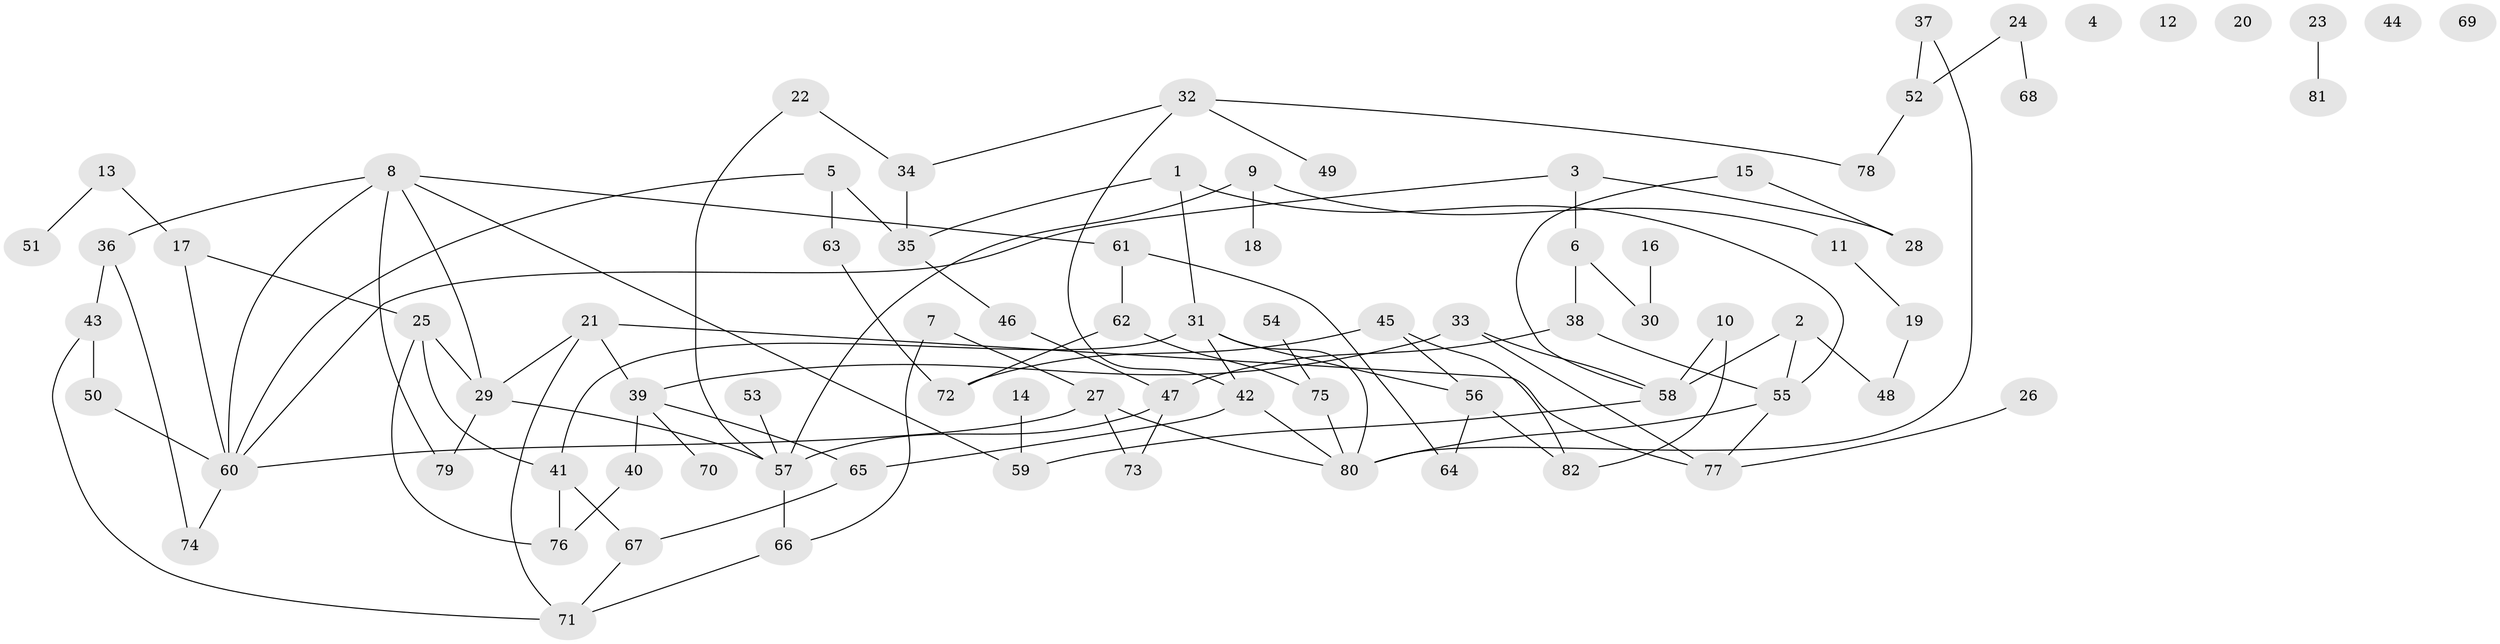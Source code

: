// coarse degree distribution, {0: 0.25, 2: 0.125, 1: 0.20833333333333334, 4: 0.041666666666666664, 3: 0.16666666666666666, 5: 0.125, 8: 0.041666666666666664, 6: 0.041666666666666664}
// Generated by graph-tools (version 1.1) at 2025/42/03/04/25 21:42:34]
// undirected, 82 vertices, 110 edges
graph export_dot {
graph [start="1"]
  node [color=gray90,style=filled];
  1;
  2;
  3;
  4;
  5;
  6;
  7;
  8;
  9;
  10;
  11;
  12;
  13;
  14;
  15;
  16;
  17;
  18;
  19;
  20;
  21;
  22;
  23;
  24;
  25;
  26;
  27;
  28;
  29;
  30;
  31;
  32;
  33;
  34;
  35;
  36;
  37;
  38;
  39;
  40;
  41;
  42;
  43;
  44;
  45;
  46;
  47;
  48;
  49;
  50;
  51;
  52;
  53;
  54;
  55;
  56;
  57;
  58;
  59;
  60;
  61;
  62;
  63;
  64;
  65;
  66;
  67;
  68;
  69;
  70;
  71;
  72;
  73;
  74;
  75;
  76;
  77;
  78;
  79;
  80;
  81;
  82;
  1 -- 31;
  1 -- 35;
  1 -- 55;
  2 -- 48;
  2 -- 55;
  2 -- 58;
  3 -- 6;
  3 -- 28;
  3 -- 60;
  5 -- 35;
  5 -- 60;
  5 -- 63;
  6 -- 30;
  6 -- 38;
  7 -- 27;
  7 -- 66;
  8 -- 29;
  8 -- 36;
  8 -- 59;
  8 -- 60;
  8 -- 61;
  8 -- 79;
  9 -- 11;
  9 -- 18;
  9 -- 57;
  10 -- 58;
  10 -- 82;
  11 -- 19;
  13 -- 17;
  13 -- 51;
  14 -- 59;
  15 -- 28;
  15 -- 58;
  16 -- 30;
  17 -- 25;
  17 -- 60;
  19 -- 48;
  21 -- 29;
  21 -- 39;
  21 -- 71;
  21 -- 77;
  22 -- 34;
  22 -- 57;
  23 -- 81;
  24 -- 52;
  24 -- 68;
  25 -- 29;
  25 -- 41;
  25 -- 76;
  26 -- 77;
  27 -- 60;
  27 -- 73;
  27 -- 80;
  29 -- 57;
  29 -- 79;
  31 -- 41;
  31 -- 42;
  31 -- 56;
  31 -- 80;
  32 -- 34;
  32 -- 42;
  32 -- 49;
  32 -- 78;
  33 -- 39;
  33 -- 58;
  33 -- 77;
  34 -- 35;
  35 -- 46;
  36 -- 43;
  36 -- 74;
  37 -- 52;
  37 -- 80;
  38 -- 47;
  38 -- 55;
  39 -- 40;
  39 -- 65;
  39 -- 70;
  40 -- 76;
  41 -- 67;
  41 -- 76;
  42 -- 65;
  42 -- 80;
  43 -- 50;
  43 -- 71;
  45 -- 56;
  45 -- 72;
  45 -- 82;
  46 -- 47;
  47 -- 57;
  47 -- 73;
  50 -- 60;
  52 -- 78;
  53 -- 57;
  54 -- 75;
  55 -- 77;
  55 -- 80;
  56 -- 64;
  56 -- 82;
  57 -- 66;
  58 -- 59;
  60 -- 74;
  61 -- 62;
  61 -- 64;
  62 -- 72;
  62 -- 75;
  63 -- 72;
  65 -- 67;
  66 -- 71;
  67 -- 71;
  75 -- 80;
}
